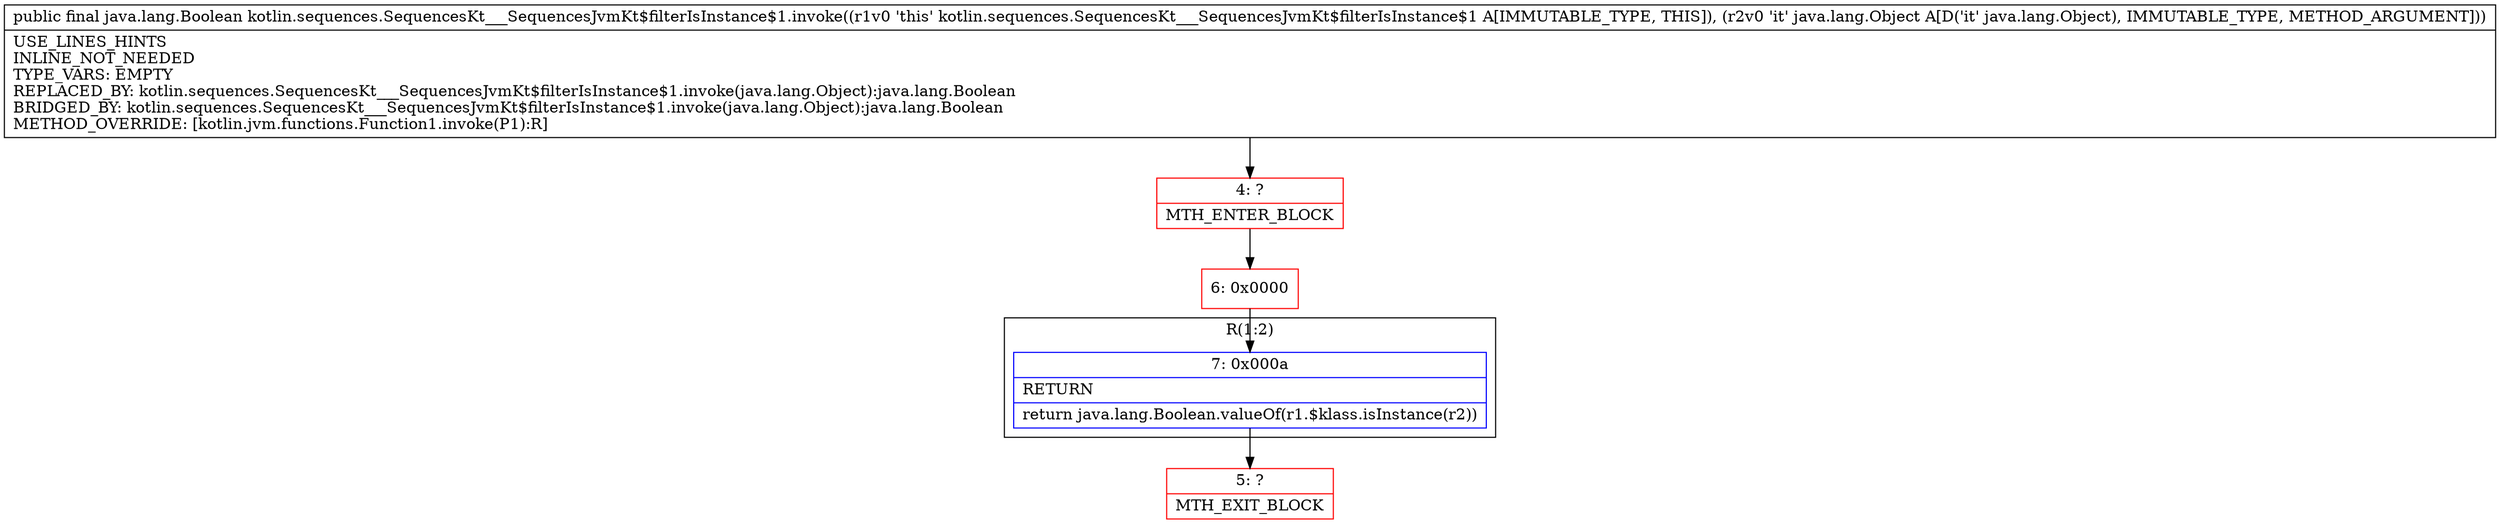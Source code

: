 digraph "CFG forkotlin.sequences.SequencesKt___SequencesJvmKt$filterIsInstance$1.invoke(Ljava\/lang\/Object;)Ljava\/lang\/Boolean;" {
subgraph cluster_Region_1229583108 {
label = "R(1:2)";
node [shape=record,color=blue];
Node_7 [shape=record,label="{7\:\ 0x000a|RETURN\l|return java.lang.Boolean.valueOf(r1.$klass.isInstance(r2))\l}"];
}
Node_4 [shape=record,color=red,label="{4\:\ ?|MTH_ENTER_BLOCK\l}"];
Node_6 [shape=record,color=red,label="{6\:\ 0x0000}"];
Node_5 [shape=record,color=red,label="{5\:\ ?|MTH_EXIT_BLOCK\l}"];
MethodNode[shape=record,label="{public final java.lang.Boolean kotlin.sequences.SequencesKt___SequencesJvmKt$filterIsInstance$1.invoke((r1v0 'this' kotlin.sequences.SequencesKt___SequencesJvmKt$filterIsInstance$1 A[IMMUTABLE_TYPE, THIS]), (r2v0 'it' java.lang.Object A[D('it' java.lang.Object), IMMUTABLE_TYPE, METHOD_ARGUMENT]))  | USE_LINES_HINTS\lINLINE_NOT_NEEDED\lTYPE_VARS: EMPTY\lREPLACED_BY: kotlin.sequences.SequencesKt___SequencesJvmKt$filterIsInstance$1.invoke(java.lang.Object):java.lang.Boolean\lBRIDGED_BY: kotlin.sequences.SequencesKt___SequencesJvmKt$filterIsInstance$1.invoke(java.lang.Object):java.lang.Boolean\lMETHOD_OVERRIDE: [kotlin.jvm.functions.Function1.invoke(P1):R]\l}"];
MethodNode -> Node_4;Node_7 -> Node_5;
Node_4 -> Node_6;
Node_6 -> Node_7;
}


